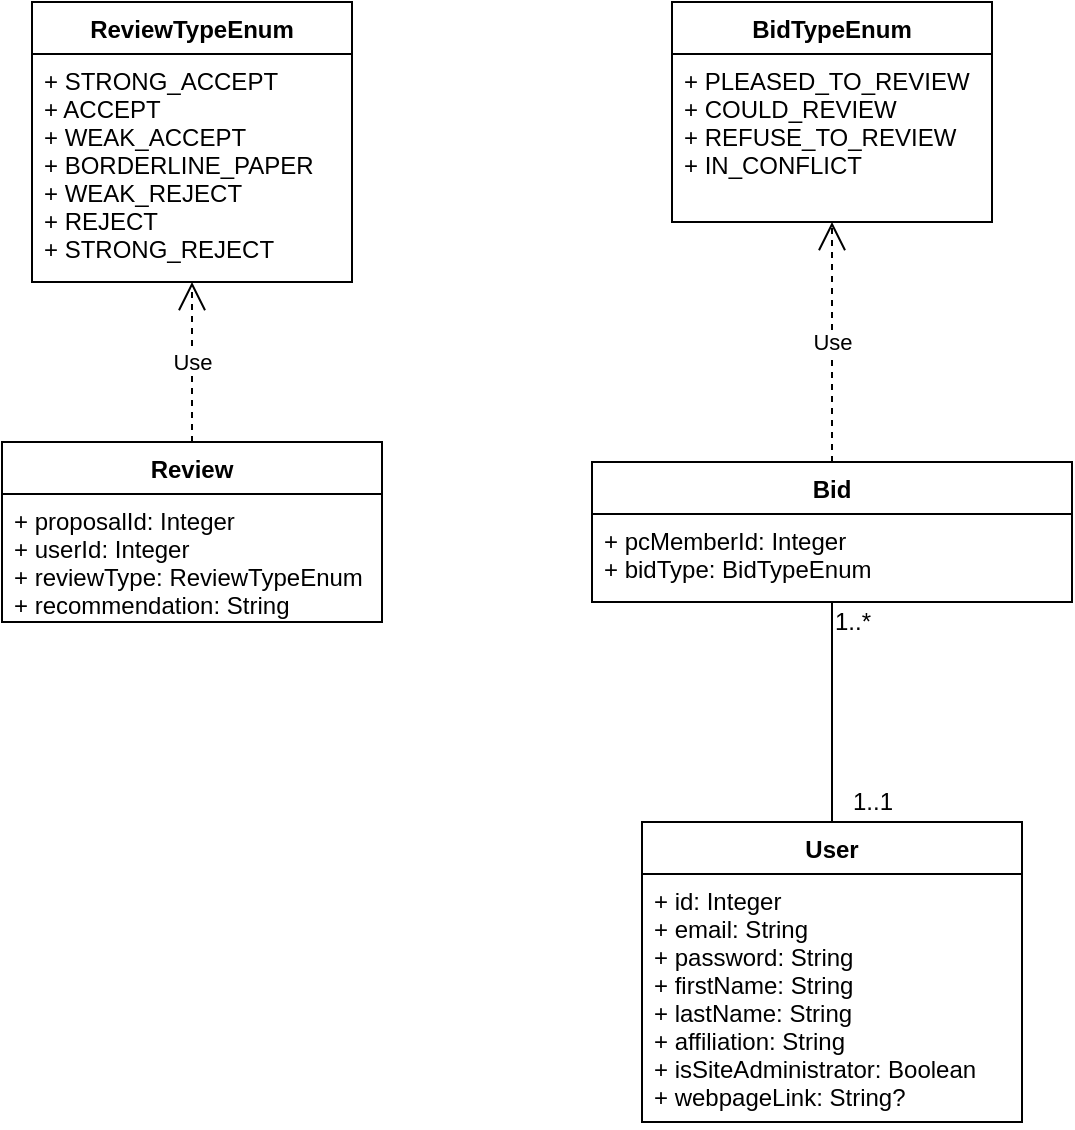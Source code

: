 <mxfile version="13.7.9" type="embed"><diagram id="6nXcuJpklStDNOcjZKqY" name="Page-1"><mxGraphModel dx="805" dy="499" grid="1" gridSize="10" guides="1" tooltips="1" connect="1" arrows="1" fold="1" page="1" pageScale="1" pageWidth="850" pageHeight="1100" math="0" shadow="0"><root><mxCell id="0"/><mxCell id="1" parent="0"/><mxCell id="BbQsAO82EBdSkwpl4tn9-2" value="Bid" style="swimlane;fontStyle=1;align=center;verticalAlign=top;childLayout=stackLayout;horizontal=1;startSize=26;horizontalStack=0;resizeParent=1;resizeParentMax=0;resizeLast=0;collapsible=1;marginBottom=0;" parent="1" vertex="1"><mxGeometry x="500" y="440" width="240" height="70" as="geometry"/></mxCell><mxCell id="BbQsAO82EBdSkwpl4tn9-3" value="+ pcMemberId: Integer&#10;+ bidType: BidTypeEnum" style="text;strokeColor=none;fillColor=none;align=left;verticalAlign=top;spacingLeft=4;spacingRight=4;overflow=hidden;rotatable=0;points=[[0,0.5],[1,0.5]];portConstraint=eastwest;" parent="BbQsAO82EBdSkwpl4tn9-2" vertex="1"><mxGeometry y="26" width="240" height="44" as="geometry"/></mxCell><mxCell id="BbQsAO82EBdSkwpl4tn9-10" value="Review" style="swimlane;fontStyle=1;align=center;verticalAlign=top;childLayout=stackLayout;horizontal=1;startSize=26;horizontalStack=0;resizeParent=1;resizeParentMax=0;resizeLast=0;collapsible=1;marginBottom=0;" parent="1" vertex="1"><mxGeometry x="205" y="430" width="190" height="90" as="geometry"/></mxCell><mxCell id="BbQsAO82EBdSkwpl4tn9-11" value="+ proposalId: Integer&#10;+ userId: Integer&#10;+ reviewType: ReviewTypeEnum&#10;+ recommendation: String" style="text;strokeColor=none;fillColor=none;align=left;verticalAlign=top;spacingLeft=4;spacingRight=4;overflow=hidden;rotatable=0;points=[[0,0.5],[1,0.5]];portConstraint=eastwest;" parent="BbQsAO82EBdSkwpl4tn9-10" vertex="1"><mxGeometry y="26" width="190" height="64" as="geometry"/></mxCell><mxCell id="BbQsAO82EBdSkwpl4tn9-15" value="ReviewTypeEnum" style="swimlane;fontStyle=1;align=center;verticalAlign=top;childLayout=stackLayout;horizontal=1;startSize=26;horizontalStack=0;resizeParent=1;resizeParentMax=0;resizeLast=0;collapsible=1;marginBottom=0;" parent="1" vertex="1"><mxGeometry x="220" y="210" width="160" height="140" as="geometry"/></mxCell><mxCell id="BbQsAO82EBdSkwpl4tn9-16" value="+ STRONG_ACCEPT&#10;+ ACCEPT&#10;+ WEAK_ACCEPT&#10;+ BORDERLINE_PAPER&#10;+ WEAK_REJECT&#10;+ REJECT&#10;+ STRONG_REJECT" style="text;strokeColor=none;fillColor=none;align=left;verticalAlign=top;spacingLeft=4;spacingRight=4;overflow=hidden;rotatable=0;points=[[0,0.5],[1,0.5]];portConstraint=eastwest;" parent="BbQsAO82EBdSkwpl4tn9-15" vertex="1"><mxGeometry y="26" width="160" height="114" as="geometry"/></mxCell><mxCell id="BbQsAO82EBdSkwpl4tn9-19" value="Use" style="endArrow=open;endSize=12;dashed=1;html=1;" parent="1" source="BbQsAO82EBdSkwpl4tn9-10" target="BbQsAO82EBdSkwpl4tn9-15" edge="1"><mxGeometry width="160" relative="1" as="geometry"><mxPoint x="150" y="400" as="sourcePoint"/><mxPoint x="310" y="400" as="targetPoint"/></mxGeometry></mxCell><mxCell id="BbQsAO82EBdSkwpl4tn9-22" value="BidTypeEnum" style="swimlane;fontStyle=1;align=center;verticalAlign=top;childLayout=stackLayout;horizontal=1;startSize=26;horizontalStack=0;resizeParent=1;resizeParentMax=0;resizeLast=0;collapsible=1;marginBottom=0;" parent="1" vertex="1"><mxGeometry x="540" y="210" width="160" height="110" as="geometry"/></mxCell><mxCell id="BbQsAO82EBdSkwpl4tn9-23" value="+ PLEASED_TO_REVIEW&#10;+ COULD_REVIEW&#10;+ REFUSE_TO_REVIEW&#10;+ IN_CONFLICT" style="text;strokeColor=none;fillColor=none;align=left;verticalAlign=top;spacingLeft=4;spacingRight=4;overflow=hidden;rotatable=0;points=[[0,0.5],[1,0.5]];portConstraint=eastwest;" parent="BbQsAO82EBdSkwpl4tn9-22" vertex="1"><mxGeometry y="26" width="160" height="84" as="geometry"/></mxCell><mxCell id="BbQsAO82EBdSkwpl4tn9-26" value="Use" style="endArrow=open;endSize=12;dashed=1;html=1;" parent="1" source="BbQsAO82EBdSkwpl4tn9-2" target="BbQsAO82EBdSkwpl4tn9-22" edge="1"><mxGeometry width="160" relative="1" as="geometry"><mxPoint x="420" y="480" as="sourcePoint"/><mxPoint x="580" y="480" as="targetPoint"/></mxGeometry></mxCell><mxCell id="hQFE-qK8NFgcYZqWs9eb-1" value="User" style="swimlane;fontStyle=1;align=center;verticalAlign=top;childLayout=stackLayout;horizontal=1;startSize=26;horizontalStack=0;resizeParent=1;resizeParentMax=0;resizeLast=0;collapsible=1;marginBottom=0;" parent="1" vertex="1"><mxGeometry x="525" y="620" width="190" height="150" as="geometry"/></mxCell><mxCell id="hQFE-qK8NFgcYZqWs9eb-2" value="+ id: Integer&#10;+ email: String&#10;+ password: String&#10;+ firstName: String&#10;+ lastName: String&#10;+ affiliation: String&#10;+ isSiteAdministrator: Boolean&#10;+ webpageLink: String?" style="text;strokeColor=none;fillColor=none;align=left;verticalAlign=top;spacingLeft=4;spacingRight=4;overflow=hidden;rotatable=0;points=[[0,0.5],[1,0.5]];portConstraint=eastwest;" parent="hQFE-qK8NFgcYZqWs9eb-1" vertex="1"><mxGeometry y="26" width="190" height="124" as="geometry"/></mxCell><mxCell id="hQFE-qK8NFgcYZqWs9eb-6" value="" style="endArrow=none;html=1;" parent="1" source="hQFE-qK8NFgcYZqWs9eb-1" target="BbQsAO82EBdSkwpl4tn9-2" edge="1"><mxGeometry width="50" height="50" relative="1" as="geometry"><mxPoint x="500" y="590" as="sourcePoint"/><mxPoint x="550" y="540" as="targetPoint"/></mxGeometry></mxCell><mxCell id="hQFE-qK8NFgcYZqWs9eb-7" value="1..1" style="text;html=1;align=center;verticalAlign=middle;resizable=0;points=[];autosize=1;" parent="1" vertex="1"><mxGeometry x="620" y="600" width="40" height="20" as="geometry"/></mxCell><mxCell id="hQFE-qK8NFgcYZqWs9eb-8" value="1..*" style="text;html=1;align=center;verticalAlign=middle;resizable=0;points=[];autosize=1;" parent="1" vertex="1"><mxGeometry x="615" y="510" width="30" height="20" as="geometry"/></mxCell></root></mxGraphModel></diagram></mxfile>